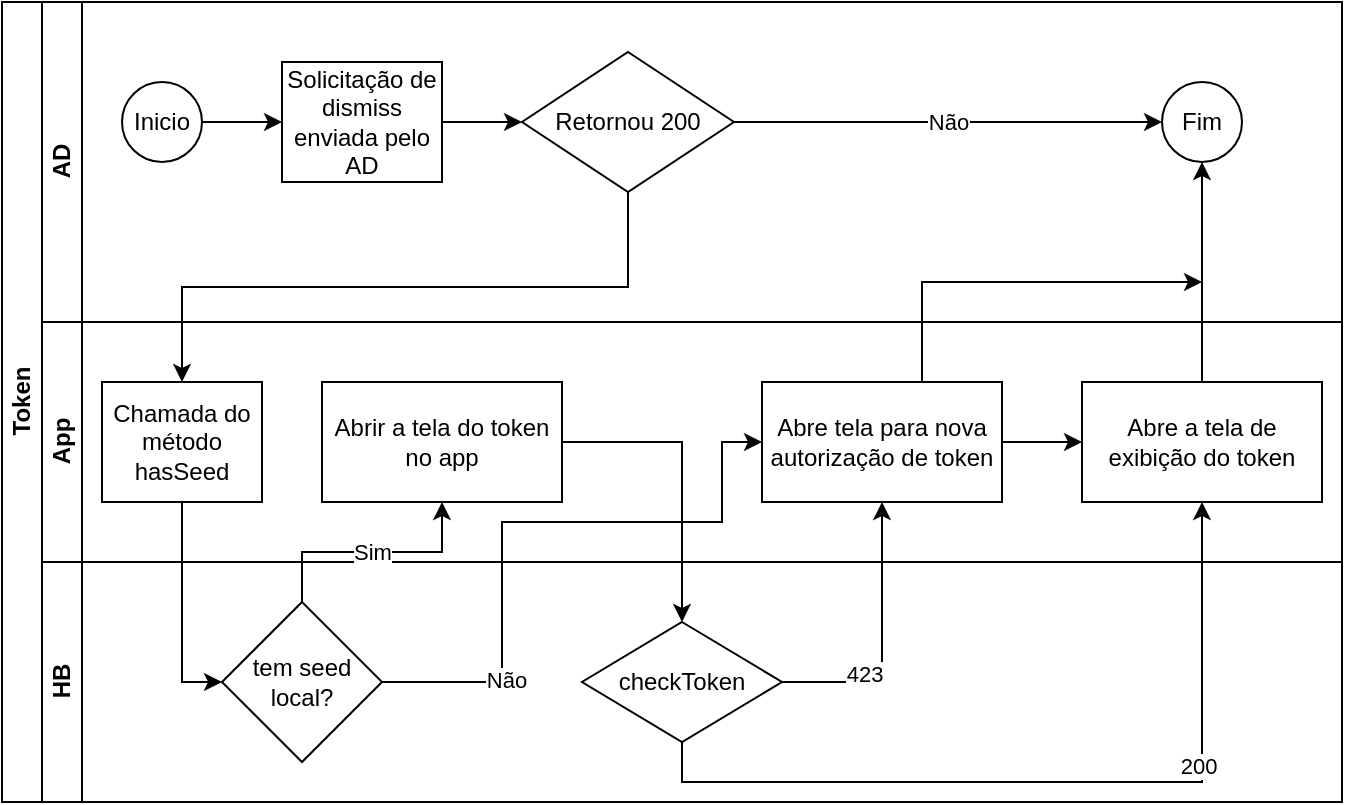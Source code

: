 <mxfile version="21.0.6" type="device"><diagram id="prtHgNgQTEPvFCAcTncT" name="Page-1"><mxGraphModel dx="1382" dy="685" grid="1" gridSize="10" guides="1" tooltips="1" connect="1" arrows="1" fold="1" page="1" pageScale="1" pageWidth="827" pageHeight="1169" math="0" shadow="0"><root><mxCell id="0"/><mxCell id="1" parent="0"/><mxCell id="dNxyNK7c78bLwvsdeMH5-19" value="Token&lt;br&gt;" style="swimlane;html=1;childLayout=stackLayout;resizeParent=1;resizeParentMax=0;horizontal=0;startSize=20;horizontalStack=0;" parent="1" vertex="1"><mxGeometry x="90" y="190" width="670" height="400" as="geometry"/></mxCell><mxCell id="dNxyNK7c78bLwvsdeMH5-20" value="AD" style="swimlane;html=1;startSize=20;horizontal=0;" parent="dNxyNK7c78bLwvsdeMH5-19" vertex="1"><mxGeometry x="20" width="650" height="160" as="geometry"/></mxCell><mxCell id="dNxyNK7c78bLwvsdeMH5-25" value="" style="edgeStyle=orthogonalEdgeStyle;rounded=0;orthogonalLoop=1;jettySize=auto;html=1;" parent="dNxyNK7c78bLwvsdeMH5-20" source="dNxyNK7c78bLwvsdeMH5-23" target="dNxyNK7c78bLwvsdeMH5-24" edge="1"><mxGeometry relative="1" as="geometry"/></mxCell><mxCell id="dNxyNK7c78bLwvsdeMH5-23" value="Inicio" style="ellipse;whiteSpace=wrap;html=1;" parent="dNxyNK7c78bLwvsdeMH5-20" vertex="1"><mxGeometry x="40" y="40" width="40" height="40" as="geometry"/></mxCell><mxCell id="X3YqVbC8KZk7LgdSs3ao-8" style="edgeStyle=orthogonalEdgeStyle;rounded=0;orthogonalLoop=1;jettySize=auto;html=1;exitX=1;exitY=0.5;exitDx=0;exitDy=0;" edge="1" parent="dNxyNK7c78bLwvsdeMH5-20" source="dNxyNK7c78bLwvsdeMH5-24" target="X3YqVbC8KZk7LgdSs3ao-7"><mxGeometry relative="1" as="geometry"/></mxCell><mxCell id="dNxyNK7c78bLwvsdeMH5-24" value="Solicitação de dismiss enviada pelo AD" style="rounded=0;whiteSpace=wrap;html=1;fontFamily=Helvetica;fontSize=12;fontColor=#000000;align=center;" parent="dNxyNK7c78bLwvsdeMH5-20" vertex="1"><mxGeometry x="120" y="30" width="80" height="60" as="geometry"/></mxCell><mxCell id="X3YqVbC8KZk7LgdSs3ao-10" value="Não" style="edgeStyle=orthogonalEdgeStyle;rounded=0;orthogonalLoop=1;jettySize=auto;html=1;exitX=1;exitY=0.5;exitDx=0;exitDy=0;entryX=0;entryY=0.5;entryDx=0;entryDy=0;" edge="1" parent="dNxyNK7c78bLwvsdeMH5-20" source="X3YqVbC8KZk7LgdSs3ao-7" target="dNxyNK7c78bLwvsdeMH5-32"><mxGeometry relative="1" as="geometry"/></mxCell><mxCell id="X3YqVbC8KZk7LgdSs3ao-7" value="Retornou 200" style="rhombus;whiteSpace=wrap;html=1;" vertex="1" parent="dNxyNK7c78bLwvsdeMH5-20"><mxGeometry x="240" y="25" width="106" height="70" as="geometry"/></mxCell><mxCell id="dNxyNK7c78bLwvsdeMH5-32" value="Fim" style="ellipse;whiteSpace=wrap;html=1;" parent="dNxyNK7c78bLwvsdeMH5-20" vertex="1"><mxGeometry x="560" y="40" width="40" height="40" as="geometry"/></mxCell><mxCell id="X3YqVbC8KZk7LgdSs3ao-1" value="App" style="swimlane;html=1;startSize=20;horizontal=0;" vertex="1" parent="dNxyNK7c78bLwvsdeMH5-19"><mxGeometry x="20" y="160" width="650" height="120" as="geometry"/></mxCell><mxCell id="X3YqVbC8KZk7LgdSs3ao-3" value="Chamada do método hasSeed" style="rounded=0;whiteSpace=wrap;html=1;fontFamily=Helvetica;fontSize=12;fontColor=#000000;align=center;" vertex="1" parent="X3YqVbC8KZk7LgdSs3ao-1"><mxGeometry x="30" y="30" width="80" height="60" as="geometry"/></mxCell><mxCell id="X3YqVbC8KZk7LgdSs3ao-16" value="Abrir a tela do token no app" style="rounded=0;whiteSpace=wrap;html=1;" vertex="1" parent="X3YqVbC8KZk7LgdSs3ao-1"><mxGeometry x="140" y="30" width="120" height="60" as="geometry"/></mxCell><mxCell id="X3YqVbC8KZk7LgdSs3ao-35" style="edgeStyle=orthogonalEdgeStyle;rounded=0;orthogonalLoop=1;jettySize=auto;html=1;" edge="1" parent="X3YqVbC8KZk7LgdSs3ao-1" source="X3YqVbC8KZk7LgdSs3ao-27"><mxGeometry relative="1" as="geometry"><mxPoint x="580" y="-20" as="targetPoint"/><Array as="points"><mxPoint x="440" y="-20"/></Array></mxGeometry></mxCell><mxCell id="X3YqVbC8KZk7LgdSs3ao-38" style="edgeStyle=orthogonalEdgeStyle;rounded=0;orthogonalLoop=1;jettySize=auto;html=1;exitX=1;exitY=0.5;exitDx=0;exitDy=0;entryX=0;entryY=0.5;entryDx=0;entryDy=0;" edge="1" parent="X3YqVbC8KZk7LgdSs3ao-1" source="X3YqVbC8KZk7LgdSs3ao-27" target="X3YqVbC8KZk7LgdSs3ao-30"><mxGeometry relative="1" as="geometry"/></mxCell><mxCell id="X3YqVbC8KZk7LgdSs3ao-27" value="Abre tela para nova autorização de token" style="rounded=0;whiteSpace=wrap;html=1;" vertex="1" parent="X3YqVbC8KZk7LgdSs3ao-1"><mxGeometry x="360" y="30" width="120" height="60" as="geometry"/></mxCell><mxCell id="X3YqVbC8KZk7LgdSs3ao-30" value="Abre a tela de exibição do token" style="rounded=0;whiteSpace=wrap;html=1;" vertex="1" parent="X3YqVbC8KZk7LgdSs3ao-1"><mxGeometry x="520" y="30" width="120" height="60" as="geometry"/></mxCell><mxCell id="dNxyNK7c78bLwvsdeMH5-21" value="HB" style="swimlane;html=1;startSize=20;horizontal=0;" parent="dNxyNK7c78bLwvsdeMH5-19" vertex="1"><mxGeometry x="20" y="280" width="650" height="120" as="geometry"/></mxCell><mxCell id="X3YqVbC8KZk7LgdSs3ao-14" value="tem seed local?" style="rhombus;whiteSpace=wrap;html=1;" vertex="1" parent="dNxyNK7c78bLwvsdeMH5-21"><mxGeometry x="90" y="20" width="80" height="80" as="geometry"/></mxCell><mxCell id="X3YqVbC8KZk7LgdSs3ao-24" value="checkToken" style="rhombus;whiteSpace=wrap;html=1;" vertex="1" parent="dNxyNK7c78bLwvsdeMH5-21"><mxGeometry x="270" y="30" width="100" height="60" as="geometry"/></mxCell><mxCell id="X3YqVbC8KZk7LgdSs3ao-12" style="edgeStyle=orthogonalEdgeStyle;rounded=0;orthogonalLoop=1;jettySize=auto;html=1;exitX=0.5;exitY=1;exitDx=0;exitDy=0;entryX=0.5;entryY=0;entryDx=0;entryDy=0;" edge="1" parent="dNxyNK7c78bLwvsdeMH5-19" source="X3YqVbC8KZk7LgdSs3ao-7" target="X3YqVbC8KZk7LgdSs3ao-3"><mxGeometry relative="1" as="geometry"/></mxCell><mxCell id="X3YqVbC8KZk7LgdSs3ao-13" style="edgeStyle=orthogonalEdgeStyle;rounded=0;orthogonalLoop=1;jettySize=auto;html=1;exitX=0.5;exitY=1;exitDx=0;exitDy=0;entryX=0;entryY=0.5;entryDx=0;entryDy=0;" edge="1" parent="dNxyNK7c78bLwvsdeMH5-19" source="X3YqVbC8KZk7LgdSs3ao-3" target="X3YqVbC8KZk7LgdSs3ao-14"><mxGeometry relative="1" as="geometry"><mxPoint x="90" y="310" as="targetPoint"/></mxGeometry></mxCell><mxCell id="X3YqVbC8KZk7LgdSs3ao-17" value="Sim" style="edgeStyle=orthogonalEdgeStyle;rounded=0;orthogonalLoop=1;jettySize=auto;html=1;exitX=0.5;exitY=0;exitDx=0;exitDy=0;entryX=0.5;entryY=1;entryDx=0;entryDy=0;" edge="1" parent="dNxyNK7c78bLwvsdeMH5-19" source="X3YqVbC8KZk7LgdSs3ao-14" target="X3YqVbC8KZk7LgdSs3ao-16"><mxGeometry relative="1" as="geometry"/></mxCell><mxCell id="X3YqVbC8KZk7LgdSs3ao-23" style="edgeStyle=orthogonalEdgeStyle;rounded=0;orthogonalLoop=1;jettySize=auto;html=1;exitX=1;exitY=0.5;exitDx=0;exitDy=0;entryX=0.5;entryY=0;entryDx=0;entryDy=0;" edge="1" parent="dNxyNK7c78bLwvsdeMH5-19" source="X3YqVbC8KZk7LgdSs3ao-16" target="X3YqVbC8KZk7LgdSs3ao-24"><mxGeometry relative="1" as="geometry"><mxPoint x="330" y="310" as="targetPoint"/></mxGeometry></mxCell><mxCell id="X3YqVbC8KZk7LgdSs3ao-28" style="edgeStyle=orthogonalEdgeStyle;rounded=0;orthogonalLoop=1;jettySize=auto;html=1;entryX=0.5;entryY=1;entryDx=0;entryDy=0;exitX=1;exitY=0.5;exitDx=0;exitDy=0;" edge="1" parent="dNxyNK7c78bLwvsdeMH5-19" source="X3YqVbC8KZk7LgdSs3ao-24" target="X3YqVbC8KZk7LgdSs3ao-27"><mxGeometry relative="1" as="geometry"/></mxCell><mxCell id="X3YqVbC8KZk7LgdSs3ao-29" value="423" style="edgeLabel;html=1;align=center;verticalAlign=middle;resizable=0;points=[];" vertex="1" connectable="0" parent="X3YqVbC8KZk7LgdSs3ao-28"><mxGeometry x="-0.423" y="4" relative="1" as="geometry"><mxPoint as="offset"/></mxGeometry></mxCell><mxCell id="X3YqVbC8KZk7LgdSs3ao-31" style="edgeStyle=orthogonalEdgeStyle;rounded=0;orthogonalLoop=1;jettySize=auto;html=1;exitX=0.5;exitY=1;exitDx=0;exitDy=0;entryX=0.5;entryY=1;entryDx=0;entryDy=0;" edge="1" parent="dNxyNK7c78bLwvsdeMH5-19" source="X3YqVbC8KZk7LgdSs3ao-24" target="X3YqVbC8KZk7LgdSs3ao-30"><mxGeometry relative="1" as="geometry"/></mxCell><mxCell id="X3YqVbC8KZk7LgdSs3ao-32" value="200" style="edgeLabel;html=1;align=center;verticalAlign=middle;resizable=0;points=[];" vertex="1" connectable="0" parent="X3YqVbC8KZk7LgdSs3ao-31"><mxGeometry x="0.373" y="2" relative="1" as="geometry"><mxPoint as="offset"/></mxGeometry></mxCell><mxCell id="X3YqVbC8KZk7LgdSs3ao-34" style="edgeStyle=orthogonalEdgeStyle;rounded=0;orthogonalLoop=1;jettySize=auto;html=1;entryX=0.5;entryY=1;entryDx=0;entryDy=0;" edge="1" parent="dNxyNK7c78bLwvsdeMH5-19" source="X3YqVbC8KZk7LgdSs3ao-30" target="dNxyNK7c78bLwvsdeMH5-32"><mxGeometry relative="1" as="geometry"/></mxCell><mxCell id="X3YqVbC8KZk7LgdSs3ao-36" style="edgeStyle=orthogonalEdgeStyle;rounded=0;orthogonalLoop=1;jettySize=auto;html=1;entryX=0;entryY=0.5;entryDx=0;entryDy=0;" edge="1" parent="dNxyNK7c78bLwvsdeMH5-19" source="X3YqVbC8KZk7LgdSs3ao-14" target="X3YqVbC8KZk7LgdSs3ao-27"><mxGeometry relative="1" as="geometry"><Array as="points"><mxPoint x="250" y="340"/><mxPoint x="250" y="260"/><mxPoint x="360" y="260"/><mxPoint x="360" y="220"/></Array></mxGeometry></mxCell><mxCell id="X3YqVbC8KZk7LgdSs3ao-37" value="Não" style="edgeLabel;html=1;align=center;verticalAlign=middle;resizable=0;points=[];" vertex="1" connectable="0" parent="X3YqVbC8KZk7LgdSs3ao-36"><mxGeometry x="-0.606" y="-2" relative="1" as="geometry"><mxPoint as="offset"/></mxGeometry></mxCell></root></mxGraphModel></diagram></mxfile>